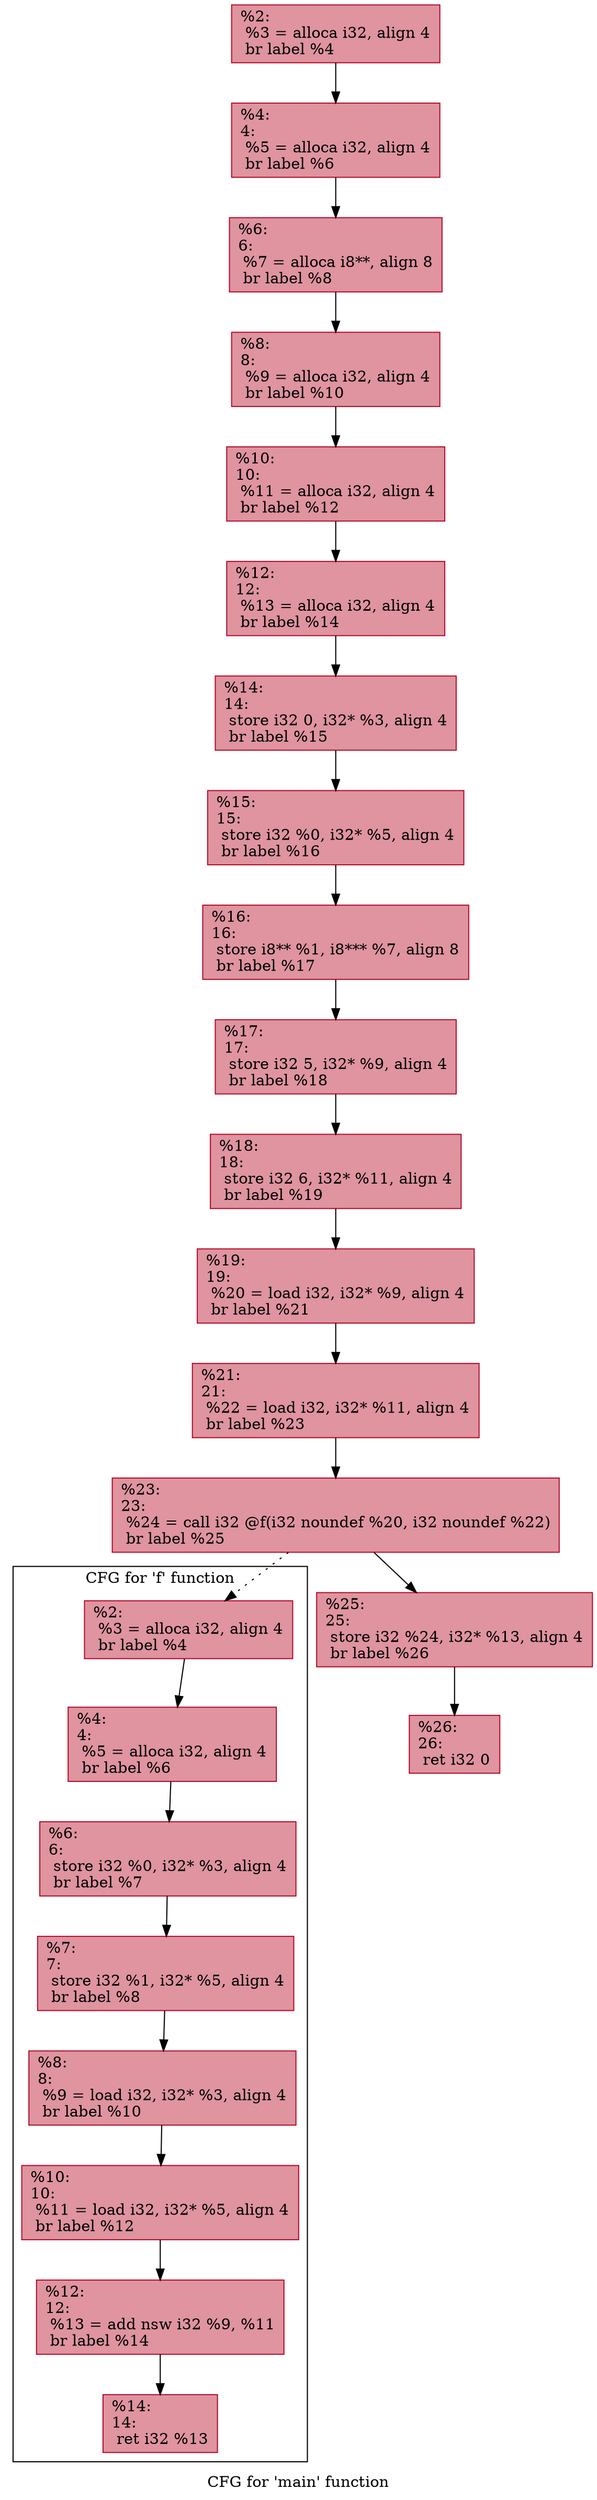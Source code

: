 digraph "CFG for 'main' function" {
	label="CFG for 'main' function";

	Node0x205cd40 [shape=record,color="#b70d28ff", style=filled, fillcolor="#b70d2870",label="{%2:\l  %3 = alloca i32, align 4\l  br label %4\l}"];
	Node0x205cd40 -> Node0x205ce30;
	Node0x205ce30 [shape=record,color="#b70d28ff", style=filled, fillcolor="#b70d2870",label="{%4:\l4:                                                \l  %5 = alloca i32, align 4\l  br label %6\l}"];
	Node0x205ce30 -> Node0x205cfb0;
	Node0x205cfb0 [shape=record,color="#b70d28ff", style=filled, fillcolor="#b70d2870",label="{%6:\l6:                                                \l  %7 = alloca i8**, align 8\l  br label %8\l}"];
	Node0x205cfb0 -> Node0x205d0e0;
	Node0x205d0e0 [shape=record,color="#b70d28ff", style=filled, fillcolor="#b70d2870",label="{%8:\l8:                                                \l  %9 = alloca i32, align 4\l  br label %10\l}"];
	Node0x205d0e0 -> Node0x205cef0;
	Node0x205cef0 [shape=record,color="#b70d28ff", style=filled, fillcolor="#b70d2870",label="{%10:\l10:                                               \l  %11 = alloca i32, align 4\l  br label %12\l}"];
	Node0x205cef0 -> Node0x205d2f0;
	Node0x205d2f0 [shape=record,color="#b70d28ff", style=filled, fillcolor="#b70d2870",label="{%12:\l12:                                               \l  %13 = alloca i32, align 4\l  br label %14\l}"];
	Node0x205d2f0 -> Node0x205d420;
	Node0x205d420 [shape=record,color="#b70d28ff", style=filled, fillcolor="#b70d2870",label="{%14:\l14:                                               \l  store i32 0, i32* %3, align 4\l  br label %15\l}"];
	Node0x205d420 -> Node0x205d4e0;
	Node0x205d4e0 [shape=record,color="#b70d28ff", style=filled, fillcolor="#b70d2870",label="{%15:\l15:                                               \l  store i32 %0, i32* %5, align 4\l  br label %16\l}"];
	Node0x205d4e0 -> Node0x205d630;
	Node0x205d630 [shape=record,color="#b70d28ff", style=filled, fillcolor="#b70d2870",label="{%16:\l16:                                               \l  store i8** %1, i8*** %7, align 8\l  br label %17\l}"];
	Node0x205d630 -> Node0x205d6f0;
	Node0x205d6f0 [shape=record,color="#b70d28ff", style=filled, fillcolor="#b70d2870",label="{%17:\l17:                                               \l  store i32 5, i32* %9, align 4\l  br label %18\l}"];
	Node0x205d6f0 -> Node0x205d870;
	Node0x205d870 [shape=record,color="#b70d28ff", style=filled, fillcolor="#b70d2870",label="{%18:\l18:                                               \l  store i32 6, i32* %11, align 4\l  br label %19\l}"];
	Node0x205d870 -> Node0x205d9f0;
	Node0x205d9f0 [shape=record,color="#b70d28ff", style=filled, fillcolor="#b70d2870",label="{%19:\l19:                                               \l  %20 = load i32, i32* %9, align 4\l  br label %21\l}"];
	Node0x205d9f0 -> Node0x205db20;
	Node0x205db20 [shape=record,color="#b70d28ff", style=filled, fillcolor="#b70d2870",label="{%21:\l21:                                               \l  %22 = load i32, i32* %11, align 4\l  br label %23\l}"];
	Node0x205db20 -> Node0x205dc50;
	Node0x205dc50 [shape=record,color="#b70d28ff", style=filled, fillcolor="#b70d2870",label="{%23:\l23:                                               \l  %24 = call i32 @f(i32 noundef %20, i32 noundef %22)\l  br label %25\l}"];
	Node0x205dc50 -> 	Node0x205bde0 [style = dotted];
	Node0x205dc50 -> Node0x205de20;
	Node0x205de20 [shape=record,color="#b70d28ff", style=filled, fillcolor="#b70d2870",label="{%25:\l25:                                               \l  store i32 %24, i32* %13, align 4\l  br label %26\l}"];
	Node0x205de20 -> Node0x205df70;
	Node0x205df70 [shape=record,color="#b70d28ff", style=filled, fillcolor="#b70d2870",label="{%26:\l26:                                               \l  ret i32 0\l}"];
	subgraph cluster_f {
		label = "CFG for 'f' function";
		graph[style=filled, bgcolor=white];
	
		Node0x205bde0 [shape=record,color="#b70d28ff", style=filled, fillcolor="#b70d2870",label="{%2:\l  %3 = alloca i32, align 4\l  br label %4\l}"];
		Node0x205bde0 -> Node0x205c550;
		Node0x205c550 [shape=record,color="#b70d28ff", style=filled, fillcolor="#b70d2870",label="{%4:\l4:                                                \l  %5 = alloca i32, align 4\l  br label %6\l}"];
		Node0x205c550 -> Node0x205c6d0;
		Node0x205c6d0 [shape=record,color="#b70d28ff", style=filled, fillcolor="#b70d2870",label="{%6:\l6:                                                \l  store i32 %0, i32* %3, align 4\l  br label %7\l}"];
		Node0x205c6d0 -> Node0x205c790;
		Node0x205c790 [shape=record,color="#b70d28ff", style=filled, fillcolor="#b70d2870",label="{%7:\l7:                                                \l  store i32 %1, i32* %5, align 4\l  br label %8\l}"];
		Node0x205c790 -> Node0x205c850;
		Node0x205c850 [shape=record,color="#b70d28ff", style=filled, fillcolor="#b70d2870",label="{%8:\l8:                                                \l  %9 = load i32, i32* %3, align 4\l  br label %10\l}"];
		Node0x205c850 -> Node0x205c610;
		Node0x205c610 [shape=record,color="#b70d28ff", style=filled, fillcolor="#b70d2870",label="{%10:\l10:                                               \l  %11 = load i32, i32* %5, align 4\l  br label %12\l}"];
		Node0x205c610 -> Node0x205ca60;
		Node0x205ca60 [shape=record,color="#b70d28ff", style=filled, fillcolor="#b70d2870",label="{%12:\l12:                                               \l  %13 = add nsw i32 %9, %11\l  br label %14\l}"];
		Node0x205ca60 -> Node0x205cb20;
		Node0x205cb20 [shape=record,color="#b70d28ff", style=filled, fillcolor="#b70d2870",label="{%14:\l14:                                               \l  ret i32 %13\l}"];
	}
}
